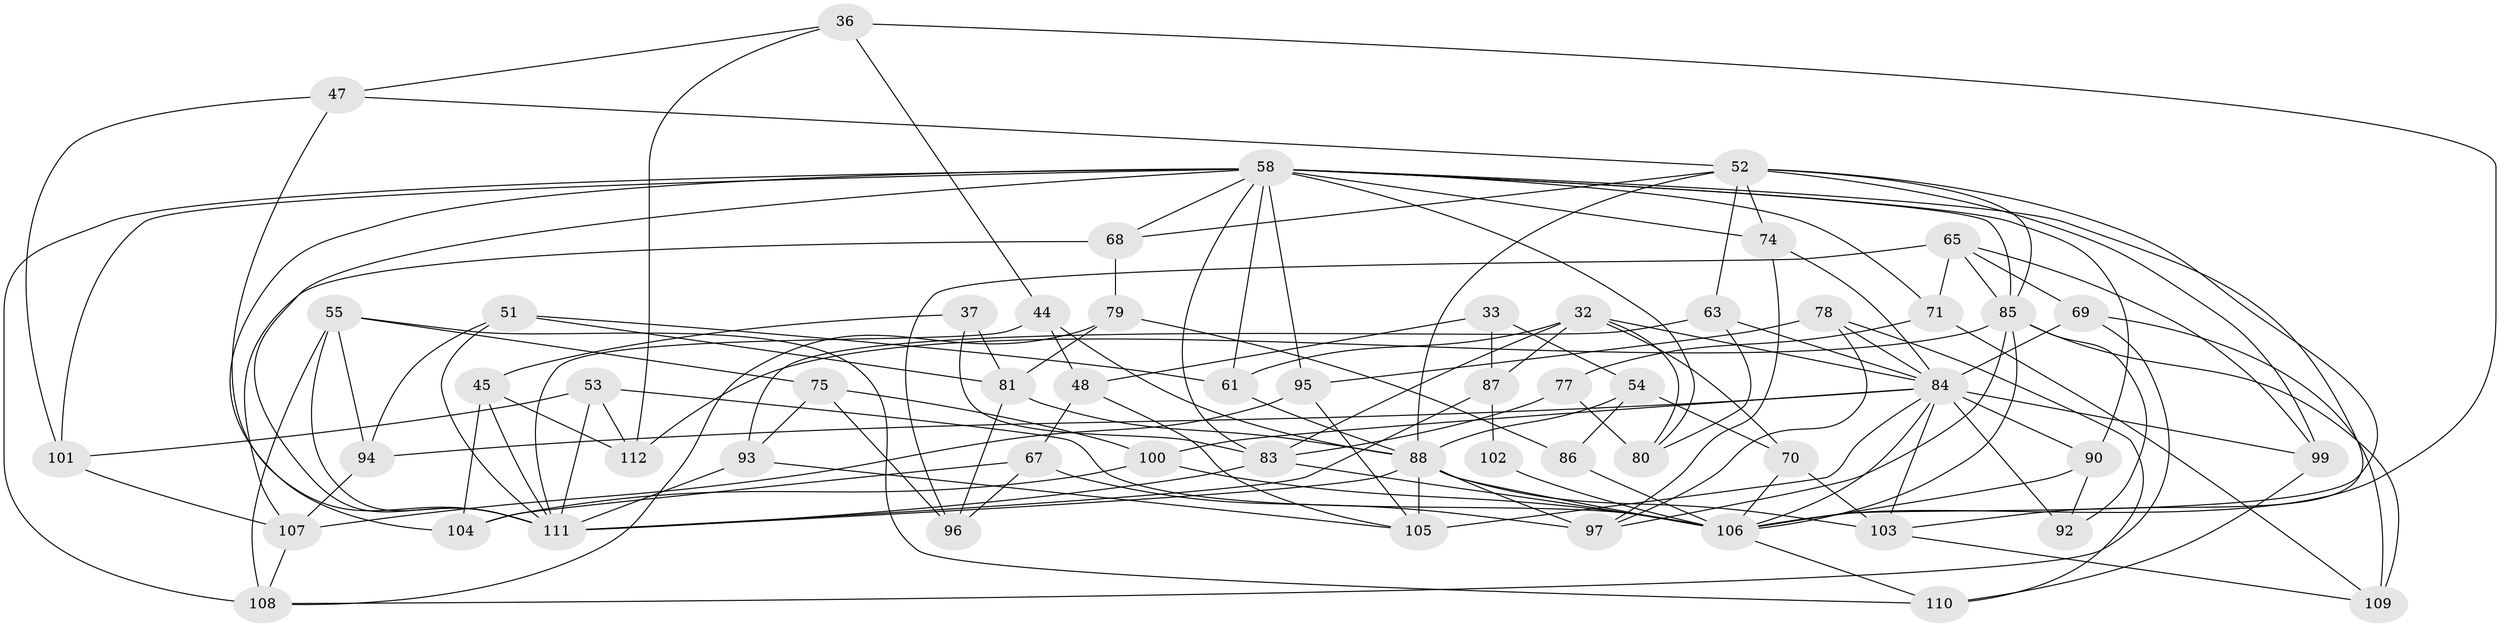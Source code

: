 // original degree distribution, {4: 1.0}
// Generated by graph-tools (version 1.1) at 2025/58/03/09/25 04:58:57]
// undirected, 56 vertices, 139 edges
graph export_dot {
graph [start="1"]
  node [color=gray90,style=filled];
  32 [super="+30"];
  33;
  36;
  37;
  44;
  45;
  47;
  48;
  51;
  52 [super="+26+38"];
  53;
  54;
  55 [super="+35"];
  58 [super="+39+43+20+24"];
  61 [super="+25"];
  63;
  65 [super="+50"];
  67;
  68;
  69;
  70;
  71;
  74;
  75;
  77;
  78;
  79;
  80;
  81 [super="+19"];
  83 [super="+11+60"];
  84 [super="+59"];
  85 [super="+49"];
  86;
  87 [super="+23"];
  88 [super="+9+72+41"];
  90 [super="+89"];
  92;
  93 [super="+82"];
  94;
  95;
  96;
  97 [super="+66"];
  99;
  100;
  101;
  102;
  103 [super="+76"];
  104;
  105 [super="+29+91"];
  106 [super="+64+62"];
  107 [super="+18"];
  108 [super="+40+98"];
  109;
  110;
  111 [super="+28+73"];
  112;
  32 -- 87;
  32 -- 80;
  32 -- 70;
  32 -- 83;
  32 -- 84;
  32 -- 61;
  33 -- 48;
  33 -- 87 [weight=2];
  33 -- 54;
  36 -- 44;
  36 -- 112;
  36 -- 47;
  36 -- 106;
  37 -- 45;
  37 -- 81 [weight=2];
  37 -- 83;
  44 -- 111;
  44 -- 48;
  44 -- 88;
  45 -- 112;
  45 -- 104;
  45 -- 111;
  47 -- 101;
  47 -- 52;
  47 -- 111;
  48 -- 67;
  48 -- 105;
  51 -- 61;
  51 -- 94;
  51 -- 81;
  51 -- 111;
  52 -- 99;
  52 -- 85;
  52 -- 88;
  52 -- 106;
  52 -- 74;
  52 -- 68;
  52 -- 63;
  53 -- 112;
  53 -- 101;
  53 -- 106;
  53 -- 111;
  54 -- 86;
  54 -- 70;
  54 -- 88;
  55 -- 110;
  55 -- 94;
  55 -- 111 [weight=2];
  55 -- 75;
  55 -- 108;
  58 -- 104;
  58 -- 103;
  58 -- 74;
  58 -- 95;
  58 -- 80;
  58 -- 61;
  58 -- 108 [weight=3];
  58 -- 101;
  58 -- 71;
  58 -- 90 [weight=2];
  58 -- 83;
  58 -- 68;
  58 -- 85 [weight=2];
  58 -- 111;
  61 -- 88 [weight=3];
  63 -- 93;
  63 -- 80;
  63 -- 84;
  65 -- 69;
  65 -- 96;
  65 -- 99;
  65 -- 71;
  65 -- 85 [weight=2];
  67 -- 104;
  67 -- 96;
  67 -- 97;
  68 -- 107;
  68 -- 79;
  69 -- 109;
  69 -- 108;
  69 -- 84;
  70 -- 103;
  70 -- 106;
  71 -- 109;
  71 -- 77;
  74 -- 97;
  74 -- 84;
  75 -- 93;
  75 -- 96;
  75 -- 100;
  77 -- 80;
  77 -- 83 [weight=2];
  78 -- 95;
  78 -- 97;
  78 -- 110;
  78 -- 84;
  79 -- 81;
  79 -- 86;
  79 -- 108;
  81 -- 88;
  81 -- 96;
  83 -- 106 [weight=2];
  83 -- 111;
  84 -- 99;
  84 -- 105 [weight=4];
  84 -- 100;
  84 -- 103;
  84 -- 94;
  84 -- 90 [weight=2];
  84 -- 92;
  84 -- 106 [weight=2];
  85 -- 109;
  85 -- 112;
  85 -- 97;
  85 -- 106;
  85 -- 92;
  86 -- 106 [weight=2];
  87 -- 102 [weight=2];
  87 -- 111;
  88 -- 105 [weight=3];
  88 -- 103 [weight=2];
  88 -- 97 [weight=2];
  88 -- 106;
  88 -- 111;
  90 -- 106 [weight=2];
  90 -- 92 [weight=2];
  93 -- 105;
  93 -- 111 [weight=3];
  94 -- 107;
  95 -- 105;
  95 -- 107;
  99 -- 110;
  100 -- 104;
  100 -- 106;
  101 -- 107;
  102 -- 106 [weight=2];
  103 -- 109;
  106 -- 110;
  107 -- 108 [weight=2];
}

